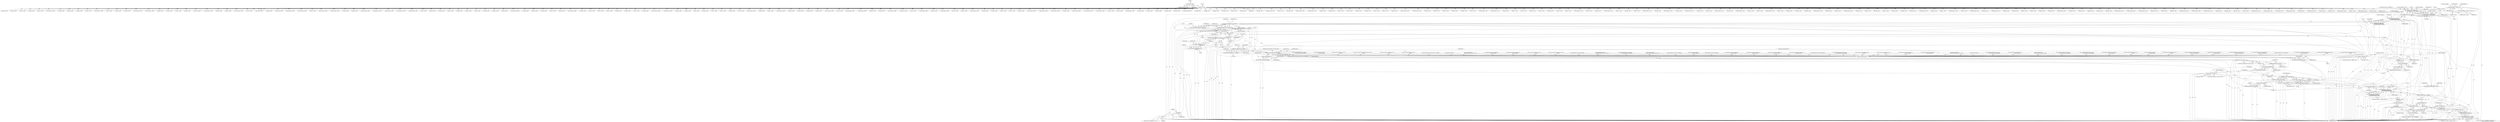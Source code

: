 digraph "0_ImageMagick_56d6e20de489113617cbbddaf41e92600a34db22@array" {
"1010878" [label="(Call,msl_info->image[n] == (Image *) NULL)"];
"1010884" [label="(Call,(Image *) NULL)"];
"1000237" [label="(Call,(char *) NULL)"];
"1000232" [label="(Call,(const char *) NULL)"];
"1010958" [label="(Call,ProfileImage(msl_info->image[n],keyword,\n                    (const unsigned char *) NULL,0,MagickTrue))"];
"1010956" [label="(Call,(void) ProfileImage(msl_info->image[n],keyword,\n                    (const unsigned char *) NULL,0,MagickTrue))"];
"1010981" [label="(Call,GetImageProfile(msl_info->image[n],\"iptc\"))"];
"1010979" [label="(Call,profile=GetImageProfile(msl_info->image[n],\"iptc\"))"];
"1010989" [label="(Call,profile != (StringInfo *) NULL)"];
"1011000" [label="(Call,CloneStringInfo(profile))"];
"1010998" [label="(Call,(void *) CloneStringInfo(profile))"];
"1010994" [label="(Call,profile_info->profile=(void *) CloneStringInfo(profile))"];
"1011106" [label="(Call,ProfileImage(msl_info->image[n],name,\n                        GetStringInfoDatum(profile),(size_t)\n                        GetStringInfoLength(profile),MagickFalse))"];
"1011031" [label="(Call,CopyMagickString(name,keyword,MaxTextExtent))"];
"1011025" [label="(Call,CopyMagickString(filename,keyword,MaxTextExtent))"];
"1011023" [label="(Call,(void) CopyMagickString(filename,keyword,MaxTextExtent))"];
"1011036" [label="(Call,p=filename)"];
"1011043" [label="(Call,p++)"];
"1011069" [label="(Call,p-filename+1)"];
"1011067" [label="(Call,(size_t)\n                          (p-filename+1))"];
"1011064" [label="(Call,CopyMagickString(name,filename,(size_t)\n                          (p-filename+1)))"];
"1011062" [label="(Call,(void) CopyMagickString(name,filename,(size_t)\n                          (p-filename+1)))"];
"1011075" [label="(Call,q=filename)"];
"1011082" [label="(Call,q++)"];
"1011093" [label="(Call,FileToStringInfo(filename,~0UL,exception))"];
"1011004" [label="(Call,GetImageCache(profile_info,keyword,exception))"];
"1011002" [label="(Call,profile_image=GetImageCache(profile_info,keyword,exception))"];
"1011013" [label="(Call,profile_image == (Image *) NULL)"];
"1011125" [label="(Call,ResetImageProfileIterator(profile_image))"];
"1011129" [label="(Call,GetNextImageProfile(profile_image))"];
"1011127" [label="(Call,name=GetNextImageProfile(profile_image))"];
"1011132" [label="(Call,name != (const char *) NULL)"];
"1011140" [label="(Call,GetImageProfile(profile_image,name))"];
"1011138" [label="(Call,profile=GetImageProfile(profile_image,name))"];
"1011144" [label="(Call,profile != (StringInfo *) NULL)"];
"1011158" [label="(Call,GetStringInfoDatum(profile))"];
"1011151" [label="(Call,ProfileImage(msl_info->image[n],name,\n                    GetStringInfoDatum(profile),(size_t)\n                    GetStringInfoLength(profile),MagickFalse))"];
"1011056" [label="(Call,IsPathAccessible(keyword) == MagickFalse)"];
"1011051" [label="(Call,(IsPathDirectory(keyword) < 0) &&\n                        (IsPathAccessible(keyword) == MagickFalse))"];
"1011046" [label="(Call,(*p == ':') && (IsPathDirectory(keyword) < 0) &&\n                        (IsPathAccessible(keyword) == MagickFalse))"];
"1011149" [label="(Call,(void) ProfileImage(msl_info->image[n],name,\n                    GetStringInfoDatum(profile),(size_t)\n                    GetStringInfoLength(profile),MagickFalse))"];
"1011162" [label="(Call,GetStringInfoLength(profile))"];
"1011160" [label="(Call,(size_t)\n                    GetStringInfoLength(profile))"];
"1011167" [label="(Call,GetNextImageProfile(profile_image))"];
"1011165" [label="(Call,name=GetNextImageProfile(profile_image))"];
"1011171" [label="(Call,DestroyImage(profile_image))"];
"1011169" [label="(Call,profile_image=DestroyImage(profile_image))"];
"1011010" [label="(Call,DestroyImageInfo(profile_info))"];
"1011008" [label="(Call,profile_info=DestroyImageInfo(profile_info))"];
"1019602" [label="(Call,DestroyExceptionInfo(exception))"];
"1019600" [label="(Call,exception=DestroyExceptionInfo(exception))"];
"1011091" [label="(Call,profile=FileToStringInfo(filename,~0UL,exception))"];
"1011098" [label="(Call,profile != (StringInfo *) NULL)"];
"1011113" [label="(Call,GetStringInfoDatum(profile))"];
"1011117" [label="(Call,GetStringInfoLength(profile))"];
"1011115" [label="(Call,(size_t)\n                        GetStringInfoLength(profile))"];
"1011122" [label="(Call,DestroyStringInfo(profile))"];
"1011120" [label="(Call,profile=DestroyStringInfo(profile))"];
"1011088" [label="(Call,++p)"];
"1011071" [label="(Call,filename+1)"];
"1011029" [label="(Call,(void) CopyMagickString(name,keyword,MaxTextExtent))"];
"1011053" [label="(Call,IsPathDirectory(keyword))"];
"1011052" [label="(Call,IsPathDirectory(keyword) < 0)"];
"1011057" [label="(Call,IsPathAccessible(keyword))"];
"1011104" [label="(Call,(void) ProfileImage(msl_info->image[n],name,\n                        GetStringInfoDatum(profile),(size_t)\n                        GetStringInfoLength(profile),MagickFalse))"];
"1011074" [label="(ControlStructure,for (q=filename; *q != '\0'; q++))"];
"1018046" [label="(Call,(Image*) NULL)"];
"1017467" [label="(Call,(Image *) NULL)"];
"1011132" [label="(Call,name != (const char *) NULL)"];
"1014502" [label="(Call,(Image *) NULL)"];
"1003100" [label="(Call,(char **) NULL)"];
"1014729" [label="(Call,(const xmlChar *) NULL)"];
"1003912" [label="(Call,SyncCacheViewAuthenticPixels(composite_view,exception))"];
"1000234" [label="(Identifier,NULL)"];
"1011027" [label="(Identifier,keyword)"];
"1009820" [label="(Call,(const xmlChar *) NULL)"];
"1004528" [label="(Call,ParseGravityGeometry(msl_info->image[n],value,\n                        &geometry,exception))"];
"1016133" [label="(Call,(const char *) NULL)"];
"1011149" [label="(Call,(void) ProfileImage(msl_info->image[n],name,\n                    GetStringInfoDatum(profile),(size_t)\n                    GetStringInfoLength(profile),MagickFalse))"];
"1003342" [label="(Call,(const xmlChar *) NULL)"];
"1008856" [label="(Call,(Image *) NULL)"];
"1004334" [label="(Call,(const xmlChar *) NULL)"];
"1011115" [label="(Call,(size_t)\n                        GetStringInfoLength(profile))"];
"1010920" [label="(Call,keyword=(const char *) attributes[i++])"];
"1004223" [label="(Call,(Image *) NULL)"];
"1014856" [label="(Call,(Image *) NULL)"];
"1001578" [label="(Call,(const xmlChar *) NULL)"];
"1014978" [label="(Call,(char **) NULL)"];
"1010979" [label="(Call,profile=GetImageProfile(msl_info->image[n],\"iptc\"))"];
"1011033" [label="(Identifier,keyword)"];
"1010956" [label="(Call,(void) ProfileImage(msl_info->image[n],keyword,\n                    (const unsigned char *) NULL,0,MagickTrue))"];
"1004729" [label="(Call,(const xmlChar *) NULL)"];
"1011083" [label="(Identifier,q)"];
"1008628" [label="(Call,(char **) NULL)"];
"1018781" [label="(Call,(Image *) NULL)"];
"1010964" [label="(Identifier,keyword)"];
"1003476" [label="(Call,(Image *) NULL)"];
"1011106" [label="(Call,ProfileImage(msl_info->image[n],name,\n                        GetStringInfoDatum(profile),(size_t)\n                        GetStringInfoLength(profile),MagickFalse))"];
"1000279" [label="(Call,(Image *) NULL)"];
"1011134" [label="(Call,(const char *) NULL)"];
"1019173" [label="(Call,(char **) NULL)"];
"1018251" [label="(Call,(Image*) NULL)"];
"1005603" [label="(Call,(char **) NULL)"];
"1010711" [label="(Call,QueryMagickColor(value,&fill_color,exception))"];
"1006241" [label="(Call,(const xmlChar *) NULL)"];
"1011096" [label="(Identifier,exception)"];
"1011046" [label="(Call,(*p == ':') && (IsPathDirectory(keyword) < 0) &&\n                        (IsPathAccessible(keyword) == MagickFalse))"];
"1011137" [label="(Block,)"];
"1011025" [label="(Call,CopyMagickString(filename,keyword,MaxTextExtent))"];
"1003146" [label="(Call,GetOneVirtualMagickPixel(msl_info->image[n],\n                        geometry.x,geometry.y,&target,exception))"];
"1010970" [label="(ControlStructure,continue;)"];
"1012993" [label="(Call,(Image *) NULL)"];
"1011140" [label="(Call,GetImageProfile(profile_image,name))"];
"1011124" [label="(ControlStructure,continue;)"];
"1010889" [label="(Identifier,OptionError)"];
"1017221" [label="(Call,(Image *) NULL)"];
"1011095" [label="(Identifier,~0UL)"];
"1003852" [label="(Call,AcquireAuthenticCacheView(composite_image,\n                        exception))"];
"1005777" [label="(Call,QueryColorDatabase(value,&draw_info->stroke,\n                        exception))"];
"1014248" [label="(Call,(Image *) NULL)"];
"1007724" [label="(Call,(char **) NULL)"];
"1007223" [label="(Call,(const xmlChar *) NULL)"];
"1015143" [label="(Call,ParseRegionGeometry(msl_info->image[n],value,\n                        &geometry,exception))"];
"1009893" [label="(Call,(char **) NULL)"];
"1004956" [label="(Call,(Image *) NULL)"];
"1014663" [label="(Call,(Image *) NULL)"];
"1006434" [label="(Call,(const xmlChar *) NULL)"];
"1002331" [label="(Call,(const xmlChar *) NULL)"];
"1008729" [label="(Call,(Image *) NULL)"];
"1015066" [label="(Call,(Image *) NULL)"];
"1006523" [label="(Call,(char **) NULL)"];
"1011146" [label="(Call,(StringInfo *) NULL)"];
"1002499" [label="(Call,(Image *) NULL)"];
"1000862" [label="(Call,ParsePageGeometry(msl_info->image[n],value,\n                        &geometry,exception))"];
"1003604" [label="(Call,QueryColorDatabase(value,\n                        &composite_image->background_color,exception))"];
"1011118" [label="(Identifier,profile)"];
"1019031" [label="(Call,(const char *) NULL)"];
"1010915" [label="(Block,)"];
"1010996" [label="(Identifier,profile_info)"];
"1011023" [label="(Call,(void) CopyMagickString(filename,keyword,MaxTextExtent))"];
"1007668" [label="(Call,(const xmlChar *) NULL)"];
"1007621" [label="(Call,(Image *) NULL)"];
"1011098" [label="(Call,profile != (StringInfo *) NULL)"];
"1018821" [label="(Call,(Image *) NULL)"];
"1011472" [label="(Call,(const xmlChar **) NULL)"];
"1000232" [label="(Call,(const char *) NULL)"];
"1013107" [label="(Call,(char **) NULL)"];
"1011014" [label="(Identifier,profile_image)"];
"1011089" [label="(Identifier,p)"];
"1010879" [label="(Call,msl_info->image[n])"];
"1000235" [label="(Call,value=(char *) NULL)"];
"1011057" [label="(Call,IsPathAccessible(keyword))"];
"1011029" [label="(Call,(void) CopyMagickString(name,keyword,MaxTextExtent))"];
"1011018" [label="(Block,)"];
"1018560" [label="(Call,(Image *) NULL)"];
"1003448" [label="(Call,(const char *) NULL)"];
"1000307" [label="(Call,(const xmlChar *) NULL)"];
"1008241" [label="(Call,CatchException(exception))"];
"1019122" [label="(Call,(const xmlChar *) NULL)"];
"1011170" [label="(Identifier,profile_image)"];
"1011091" [label="(Call,profile=FileToStringInfo(filename,~0UL,exception))"];
"1008651" [label="(Call,(char **) NULL)"];
"1017596" [label="(Call,(const xmlChar *) NULL)"];
"1017492" [label="(Call,(const xmlChar *) NULL)"];
"1017427" [label="(Call,(Image *) NULL)"];
"1015276" [label="(Call,(Image *) NULL)"];
"1009249" [label="(Call,GetOneVirtualMagickPixel(msl_info->image[n],\n                        geometry.x,geometry.y,&target,exception))"];
"1018149" [label="(Call,(const xmlChar *) NULL)"];
"1007345" [label="(Call,ParsePageGeometry(msl_info->image[n],value,\n                        &geometry,exception))"];
"1008160" [label="(Call,(const xmlChar *) NULL)"];
"1010981" [label="(Call,GetImageProfile(msl_info->image[n],\"iptc\"))"];
"1002109" [label="(Call,QueryColorDatabase(value,\n                        &msl_info->image[n]->border_color,exception))"];
"1011228" [label="(Call,(const xmlChar *) NULL)"];
"1010626" [label="(Call,(const xmlChar *) NULL)"];
"1013264" [label="(Call,(const xmlChar *) NULL)"];
"1018710" [label="(Call,(char **) NULL)"];
"1011168" [label="(Identifier,profile_image)"];
"1007056" [label="(Call,(Image *) NULL)"];
"1018629" [label="(Call,(Image *) NULL)"];
"1012008" [label="(Call,(char **) NULL)"];
"1017908" [label="(Call,(Image*) NULL)"];
"1006586" [label="(Call,(Image *) NULL)"];
"1010507" [label="(Call,(char **) NULL)"];
"1004701" [label="(Call,(Image *) NULL)"];
"1011031" [label="(Call,CopyMagickString(name,keyword,MaxTextExtent))"];
"1011047" [label="(Call,*p == ':')"];
"1011038" [label="(Identifier,filename)"];
"1010971" [label="(Call,profile_info=CloneImageInfo(msl_info->image_info[n]))"];
"1011103" [label="(Block,)"];
"1011065" [label="(Identifier,name)"];
"1008556" [label="(Call,(Image *) NULL)"];
"1001983" [label="(Call,(Image *) NULL)"];
"1017944" [label="(Call,(const xmlChar *) NULL)"];
"1011066" [label="(Identifier,filename)"];
"1008486" [label="(Call,(Image *) NULL)"];
"1011128" [label="(Identifier,name)"];
"1011145" [label="(Identifier,profile)"];
"1018416" [label="(Call,(Image *) NULL)"];
"1013153" [label="(Call,(Image *) NULL)"];
"1011059" [label="(Identifier,MagickFalse)"];
"1011157" [label="(Identifier,name)"];
"1011087" [label="(Call,*++p)"];
"1007796" [label="(Call,(char **) NULL)"];
"1003224" [label="(Call,GetOneVirtualMagickPixel(msl_info->image[n],\n                        geometry.x,geometry.y,&target,exception))"];
"1011077" [label="(Identifier,filename)"];
"1011058" [label="(Identifier,keyword)"];
"1011158" [label="(Call,GetStringInfoDatum(profile))"];
"1010545" [label="(Call,(Image *) NULL)"];
"1004476" [label="(Call,(const xmlChar *) NULL)"];
"1004443" [label="(Call,(Image *) NULL)"];
"1005702" [label="(Call,(char **) NULL)"];
"1011909" [label="(Call,(char **) NULL)"];
"1011127" [label="(Call,name=GetNextImageProfile(profile_image))"];
"1011082" [label="(Call,q++)"];
"1009559" [label="(Call,(char **) NULL)"];
"1010994" [label="(Call,profile_info->profile=(void *) CloneStringInfo(profile))"];
"1016998" [label="(Call,(Image *) NULL)"];
"1016530" [label="(Call,(Image *) NULL)"];
"1005566" [label="(Call,(char **) NULL)"];
"1002635" [label="(Call,(Image *) NULL)"];
"1002016" [label="(Call,(const xmlChar *) NULL)"];
"1017744" [label="(Call,(const xmlChar *) NULL)"];
"1011151" [label="(Call,ProfileImage(msl_info->image[n],name,\n                    GetStringInfoDatum(profile),(size_t)\n                    GetStringInfoLength(profile),MagickFalse))"];
"1019601" [label="(Identifier,exception)"];
"1011054" [label="(Identifier,keyword)"];
"1011169" [label="(Call,profile_image=DestroyImage(profile_image))"];
"1011062" [label="(Call,(void) CopyMagickString(name,filename,(size_t)\n                          (p-filename+1)))"];
"1004306" [label="(Call,(Image *) NULL)"];
"1011117" [label="(Call,GetStringInfoLength(profile))"];
"1003989" [label="(Call,(Image *) NULL)"];
"1012916" [label="(Call,(char *) NULL)"];
"1002451" [label="(Call,(Image *) NULL)"];
"1011008" [label="(Call,profile_info=DestroyImageInfo(profile_info))"];
"1011015" [label="(Call,(Image *) NULL)"];
"1006330" [label="(Call,(char **) NULL)"];
"1011071" [label="(Call,filename+1)"];
"1011100" [label="(Call,(StringInfo *) NULL)"];
"1011076" [label="(Identifier,q)"];
"1000936" [label="(Call,(char **) NULL)"];
"1006216" [label="(Call,(Image *) NULL)"];
"1010886" [label="(Identifier,NULL)"];
"1003185" [label="(Call,GetOneVirtualMagickPixel(msl_info->image[n],\n                        geometry.x,geometry.y,&target,exception))"];
"1000959" [label="(Call,(char **) NULL)"];
"1000533" [label="(Call,(const xmlChar *) NULL)"];
"1018113" [label="(Call,(Image*) NULL)"];
"1005726" [label="(Call,(char **) NULL)"];
"1012865" [label="(Call,(const xmlChar *) NULL)"];
"1017564" [label="(Call,(Image *) NULL)"];
"1011139" [label="(Identifier,profile)"];
"1007182" [label="(Call,(Image *) NULL)"];
"1011104" [label="(Call,(void) ProfileImage(msl_info->image[n],name,\n                        GetStringInfoDatum(profile),(size_t)\n                        GetStringInfoLength(profile),MagickFalse))"];
"1018321" [label="(Call,(Image *) NULL)"];
"1008334" [label="(Call,(Image *) NULL)"];
"1014090" [label="(Call,ParseRegionGeometry(msl_info->image[n],value,\n                        &geometry,exception))"];
"1007967" [label="(Call,(const xmlChar *) NULL)"];
"1011003" [label="(Identifier,profile_image)"];
"1017364" [label="(Call,(char **) NULL)"];
"1002997" [label="(Call,(const xmlChar *) NULL)"];
"1010898" [label="(Call,(const xmlChar **) NULL)"];
"1014003" [label="(Call,(const xmlChar *) NULL)"];
"1001731" [label="(Call,(Image *) NULL)"];
"1005384" [label="(Call,QueryColorDatabase(value,&draw_info->fill,\n                        exception))"];
"1015487" [label="(Call,(Image *) NULL)"];
"1010897" [label="(Identifier,attributes)"];
"1011041" [label="(Identifier,p)"];
"1009008" [label="(Call,CloneImage(msl_info->image[j],0,0,\n                            MagickFalse,exception))"];
"1014528" [label="(Call,(const xmlChar *) NULL)"];
"1012083" [label="(Call,QueryColorDatabase(value,&draw_info->stroke,\n                        exception))"];
"1003765" [label="(Call,(const char *) NULL)"];
"1003943" [label="(Call,(char **) NULL)"];
"1010418" [label="(Call,(const xmlChar *) NULL)"];
"1010884" [label="(Call,(Image *) NULL)"];
"1002239" [label="(Call,(Image *) NULL)"];
"1011119" [label="(Identifier,MagickFalse)"];
"1012662" [label="(Call,(const xmlChar *) NULL)"];
"1011043" [label="(Call,p++)"];
"1016362" [label="(Call,(char **) NULL)"];
"1010995" [label="(Call,profile_info->profile)"];
"1004832" [label="(Call,(Image *) NULL)"];
"1010110" [label="(Call,(const xmlChar *) NULL)"];
"1006931" [label="(Call,(Image *) NULL)"];
"1010990" [label="(Identifier,profile)"];
"1013929" [label="(Call,(Image *) NULL)"];
"1009203" [label="(Call,(char **) NULL)"];
"1011160" [label="(Call,(size_t)\n                    GetStringInfoLength(profile))"];
"1014785" [label="(Call,(char **) NULL)"];
"1007941" [label="(Call,(Image *) NULL)"];
"1011053" [label="(Call,IsPathDirectory(keyword))"];
"1008887" [label="(Call,(const xmlChar *) NULL)"];
"1009470" [label="(Call,(const xmlChar *) NULL)"];
"1015528" [label="(Call,(const xmlChar *) NULL)"];
"1003661" [label="(Call,GetOneVirtualPixel(msl_info->image[n],geometry.x,\n                        geometry.y,&target,exception))"];
"1004660" [label="(Call,(Image *) NULL)"];
"1010877" [label="(ControlStructure,if (msl_info->image[n] == (Image *) NULL))"];
"1010987" [label="(Literal,\"iptc\")"];
"1010958" [label="(Call,ProfileImage(msl_info->image[n],keyword,\n                    (const unsigned char *) NULL,0,MagickTrue))"];
"1017024" [label="(Call,(const xmlChar *) NULL)"];
"1010798" [label="(Call,(const xmlChar *) NULL)"];
"1015745" [label="(Call,(const xmlChar *) NULL)"];
"1016888" [label="(Call,(char **) NULL)"];
"1012032" [label="(Call,(char **) NULL)"];
"1002761" [label="(Call,ParsePageGeometry(msl_info->image[n],value,\n                        &geometry,exception))"];
"1008582" [label="(Call,(const xmlChar *) NULL)"];
"1004151" [label="(Call,GetOneVirtualPixel(msl_info->image[n],geometry.x,\n                        geometry.y,&target,exception))"];
"1004112" [label="(Call,GetOneVirtualPixel(msl_info->image[n],geometry.x,\n                        geometry.y,&target,exception))"];
"1010965" [label="(Call,(const unsigned char *) NULL)"];
"1019301" [label="(Call,QueryMagickColor(value,&target,exception))"];
"1011125" [label="(Call,ResetImageProfileIterator(profile_image))"];
"1009445" [label="(Call,(Image *) NULL)"];
"1010968" [label="(Literal,0)"];
"1001878" [label="(Call,(char **) NULL)"];
"1006409" [label="(Call,(Image *) NULL)"];
"1011133" [label="(Identifier,name)"];
"1001942" [label="(Call,(Image *) NULL)"];
"1010914" [label="(Identifier,i)"];
"1015353" [label="(Call,ParseRegionGeometry(msl_info->image[n],value,\n                        &geometry,exception))"];
"1019593" [label="(Call,value != NULL)"];
"1011069" [label="(Call,p-filename+1)"];
"1009780" [label="(Call,(Image *) NULL)"];
"1011034" [label="(Identifier,MaxTextExtent)"];
"1019251" [label="(Call,(const xmlChar *) NULL)"];
"1015719" [label="(Call,(Image *) NULL)"];
"1019603" [label="(Identifier,exception)"];
"1011141" [label="(Identifier,profile_image)"];
"1012212" [label="(Call,QueryColorDatabase(value,&draw_info->undercolor,\n                        exception))"];
"1006368" [label="(Call,(Image *) NULL)"];
"1011051" [label="(Call,(IsPathDirectory(keyword) < 0) &&\n                        (IsPathAccessible(keyword) == MagickFalse))"];
"1011162" [label="(Call,GetStringInfoLength(profile))"];
"1010982" [label="(Call,msl_info->image[n])"];
"1019225" [label="(Call,(Image *) NULL)"];
"1002948" [label="(Call,(Image *) NULL)"];
"1006857" [label="(Call,(Image *) NULL)"];
"1017719" [label="(Call,(Image *) NULL)"];
"1005924" [label="(Call,QueryColorDatabase(value,&draw_info->undercolor,\n                        exception))"];
"1000239" [label="(Identifier,NULL)"];
"1011200" [label="(Call,(Image *) NULL)"];
"1011107" [label="(Call,msl_info->image[n])"];
"1002525" [label="(Call,(const xmlChar *) NULL)"];
"1011130" [label="(Identifier,profile_image)"];
"1017674" [label="(Call,(char **) NULL)"];
"1014207" [label="(Call,(Image *) NULL)"];
"1013018" [label="(Call,(const xmlChar *) NULL)"];
"1018449" [label="(Call,(const xmlChar *) NULL)"];
"1011006" [label="(Identifier,keyword)"];
"1011152" [label="(Call,msl_info->image[n])"];
"1011002" [label="(Call,profile_image=GetImageCache(profile_info,keyword,exception))"];
"1009311" [label="(Call,GetOneVirtualMagickPixel(msl_info->image[n],\n                        geometry.x,geometry.y,&target,exception))"];
"1011120" [label="(Call,profile=DestroyStringInfo(profile))"];
"1000484" [label="(Call,(Image *) NULL)"];
"1008142" [label="(Call,(Image *) NULL)"];
"1013695" [label="(Call,(char **) NULL)"];
"1010734" [label="(Call,(char **) NULL)"];
"1015016" [label="(Call,(Image *) NULL)"];
"1011044" [label="(Identifier,p)"];
"1011045" [label="(ControlStructure,if ((*p == ':') && (IsPathDirectory(keyword) < 0) &&\n                        (IsPathAccessible(keyword) == MagickFalse)))"];
"1002291" [label="(Call,(Image *) NULL)"];
"1010991" [label="(Call,(StringInfo *) NULL)"];
"1009940" [label="(Call,(char **) NULL)"];
"1011886" [label="(Call,(char **) NULL)"];
"1018928" [label="(Call,(Image *) NULL)"];
"1003459" [label="(Call,CloneImage(msl_info->image[j],0,0,\n                            MagickFalse,exception))"];
"1004981" [label="(Call,(const xmlChar *) NULL)"];
"1010959" [label="(Call,msl_info->image[n])"];
"1005108" [label="(Call,(const xmlChar *) NULL)"];
"1001550" [label="(Call,(Image *) NULL)"];
"1011121" [label="(Identifier,profile)"];
"1005059" [label="(Call,(Image *) NULL)"];
"1001680" [label="(Call,(Image *) NULL)"];
"1011004" [label="(Call,GetImageCache(profile_info,keyword,exception))"];
"1003075" [label="(Call,QueryColorDatabase(value,&draw_info->fill,\n                        exception))"];
"1011122" [label="(Call,DestroyStringInfo(profile))"];
"1010082" [label="(Call,(Image *) NULL)"];
"1011013" [label="(Call,profile_image == (Image *) NULL)"];
"1013238" [label="(Call,(Image *) NULL)"];
"1002576" [label="(Call,(char **) NULL)"];
"1011112" [label="(Identifier,name)"];
"1011070" [label="(Identifier,p)"];
"1010955" [label="(Block,)"];
"1008359" [label="(Call,(const xmlChar *) NULL)"];
"1004214" [label="(Call,ParseGravityGeometry(image,composite_geometry,&geometry,\n            exception))"];
"1013639" [label="(Call,(const xmlChar *) NULL)"];
"1011099" [label="(Identifier,profile)"];
"1002906" [label="(Call,(Image *) NULL)"];
"1009990" [label="(Call,(char **) NULL)"];
"1013764" [label="(Call,(char **) NULL)"];
"1016947" [label="(Call,(Image *) NULL)"];
"1001137" [label="(Call,QueryColorDatabase(value,&draw_info->stroke,\n                        exception))"];
"1015584" [label="(Call,(char **) NULL)"];
"1011067" [label="(Call,(size_t)\n                          (p-filename+1))"];
"1016763" [label="(Call,(Image *) NULL)"];
"1011759" [label="(Call,QueryColorDatabase(value,&draw_info->fill,\n                        exception))"];
"1011001" [label="(Identifier,profile)"];
"1007821" [label="(Call,(char **) NULL)"];
"1013787" [label="(Call,(char **) NULL)"];
"1015301" [label="(Call,(const xmlChar *) NULL)"];
"1011075" [label="(Call,q=filename)"];
"1008415" [label="(Call,(char **) NULL)"];
"1000217" [label="(Call,exception=AcquireExceptionInfo())"];
"1011012" [label="(ControlStructure,if (profile_image == (Image *) NULL))"];
"1016278" [label="(Call,(Image *) NULL)"];
"1011167" [label="(Call,GetNextImageProfile(profile_image))"];
"1011483" [label="(Call,(const xmlChar *) NULL)"];
"1011073" [label="(Literal,1)"];
"1011138" [label="(Call,profile=GetImageProfile(profile_image,name))"];
"1012941" [label="(Call,CatchException(exception))"];
"1011123" [label="(Identifier,profile)"];
"1007316" [label="(Call,QueryColorDatabase(value,\n                        &msl_info->image[n]->matte_color,exception))"];
"1014142" [label="(Call,(char **) NULL)"];
"1000443" [label="(Call,(Image *) NULL)"];
"1011131" [label="(ControlStructure,while (name != (const char *) NULL))"];
"1016387" [label="(Call,(char **) NULL)"];
"1016837" [label="(Call,(const xmlChar *) NULL)"];
"1011812" [label="(Call,ParsePageGeometry(msl_info->image[n],value,\n                        &geometry,exception))"];
"1005437" [label="(Call,ParsePageGeometry(msl_info->image[n],value,\n                        &geometry,exception))"];
"1010587" [label="(Call,(Image *) NULL)"];
"1000809" [label="(Call,QueryColorDatabase(value,&draw_info->fill,\n                        exception))"];
"1001266" [label="(Call,QueryColorDatabase(value,&draw_info->undercolor,\n                        exception))"];
"1009117" [label="(Call,(const xmlChar *) NULL)"];
"1014438" [label="(Call,(Image *) NULL)"];
"1010998" [label="(Call,(void *) CloneStringInfo(profile))"];
"1011171" [label="(Call,DestroyImage(profile_image))"];
"1018654" [label="(Call,(const xmlChar *) NULL)"];
"1003311" [label="(Call,(Image *) NULL)"];
"1008674" [label="(Call,(char **) NULL)"];
"1018956" [label="(Call,(const xmlChar *) NULL)"];
"1011172" [label="(Identifier,profile_image)"];
"1013972" [label="(Call,(Image *) NULL)"];
"1006776" [label="(Call,(const xmlChar *) NULL)"];
"1011088" [label="(Call,++p)"];
"1011036" [label="(Call,p=filename)"];
"1011009" [label="(Identifier,profile_info)"];
"1011035" [label="(ControlStructure,for (p=filename; *p != '\0'; p++))"];
"1001058" [label="(Call,(char **) NULL)"];
"1011056" [label="(Call,IsPathAccessible(keyword) == MagickFalse)"];
"1016684" [label="(Call,(char **) NULL)"];
"1011060" [label="(Block,)"];
"1001756" [label="(Call,(const xmlChar *) NULL)"];
"1009169" [label="(Call,QueryMagickColor(value,&target,exception))"];
"1010015" [label="(Call,(char **) NULL)"];
"1010393" [label="(Call,(Image *) NULL)"];
"1011005" [label="(Identifier,profile_info)"];
"1010989" [label="(Call,profile != (StringInfo *) NULL)"];
"1003939" [label="(Call,RotateImage(composite_image,\n                        StringToDouble(value,(char **) NULL),exception))"];
"1011080" [label="(Identifier,q)"];
"1011052" [label="(Call,IsPathDirectory(keyword) < 0)"];
"1019600" [label="(Call,exception=DestroyExceptionInfo(exception))"];
"1009605" [label="(Call,(Image *) NULL)"];
"1006627" [label="(Call,(Image *) NULL)"];
"1010277" [label="(Call,(const xmlChar *) NULL)"];
"1009350" [label="(Call,GetOneVirtualMagickPixel(msl_info->image[n],\n                        geometry.x,geometry.y,&target,exception))"];
"1011092" [label="(Identifier,profile)"];
"1011165" [label="(Call,name=GetNextImageProfile(profile_image))"];
"1009081" [label="(Call,(Image *) NULL)"];
"1010878" [label="(Call,msl_info->image[n] == (Image *) NULL)"];
"1011000" [label="(Call,CloneStringInfo(profile))"];
"1007570" [label="(Call,(Image *) NULL)"];
"1014281" [label="(Call,(const xmlChar *) NULL)"];
"1016811" [label="(Call,(Image *) NULL)"];
"1009876" [label="(Call,(char **) NULL)"];
"1011126" [label="(Identifier,profile_image)"];
"1010252" [label="(Call,(Image *) NULL)"];
"1017833" [label="(Call,(char **) NULL)"];
"1017871" [label="(Call,(Image *) NULL)"];
"1000230" [label="(Call,keyword=(const char *) NULL)"];
"1006751" [label="(Call,(Image *) NULL)"];
"1013607" [label="(Call,(Image *) NULL)"];
"1016555" [label="(Call,(const xmlChar *) NULL)"];
"1019096" [label="(Call,(Image *) NULL)"];
"1011129" [label="(Call,GetNextImageProfile(profile_image))"];
"1015669" [label="(Call,(char **) NULL)"];
"1012853" [label="(Call,(const xmlChar **) NULL)"];
"1009965" [label="(Call,(char **) NULL)"];
"1017298" [label="(Call,QueryColorDatabase(value,\n                        &msl_info->image[n]->background_color,exception))"];
"1011064" [label="(Call,CopyMagickString(name,filename,(size_t)\n                          (p-filename+1)))"];
"1010969" [label="(Identifier,MagickTrue)"];
"1002709" [label="(Call,(const xmlChar *) NULL)"];
"1008246" [label="(Call,(Image *) NULL)"];
"1010607" [label="(Call,QueryMagickColor(\"none\",&fill_color,exception))"];
"1011072" [label="(Identifier,filename)"];
"1011142" [label="(Identifier,name)"];
"1019477" [label="(Call,(const xmlChar *) NULL)"];
"1012626" [label="(Call,(Image *) NULL)"];
"1015235" [label="(Call,(Image *) NULL)"];
"1011113" [label="(Call,GetStringInfoDatum(profile))"];
"1001084" [label="(Call,(char **) NULL)"];
"1009284" [label="(Call,(char **) NULL)"];
"1014901" [label="(Call,(Image *) NULL)"];
"1011028" [label="(Identifier,MaxTextExtent)"];
"1011144" [label="(Call,profile != (StringInfo *) NULL)"];
"1011007" [label="(Identifier,exception)"];
"1019042" [label="(Call,CloneImage(msl_info->image[j],0,0,\n                            MagickFalse,exception))"];
"1000186" [label="(Block,)"];
"1009646" [label="(Call,(Image *) NULL)"];
"1017246" [label="(Call,(const xmlChar *) NULL)"];
"1011026" [label="(Identifier,filename)"];
"1011143" [label="(ControlStructure,if (profile != (StringInfo *) NULL))"];
"1002676" [label="(Call,(Image *) NULL)"];
"1015445" [label="(Call,(Image *) NULL)"];
"1011159" [label="(Identifier,profile)"];
"1014704" [label="(Call,(Image *) NULL)"];
"1019451" [label="(Call,(Image *) NULL)"];
"1019349" [label="(Call,(Image *) NULL)"];
"1011114" [label="(Identifier,profile)"];
"1011164" [label="(Identifier,MagickFalse)"];
"1003505" [label="(Call,(const xmlChar *) NULL)"];
"1011032" [label="(Identifier,name)"];
"1011163" [label="(Identifier,profile)"];
"1018846" [label="(Call,(const xmlChar *) NULL)"];
"1003049" [label="(Call,QueryMagickColor(value,&target,exception))"];
"1011094" [label="(Identifier,filename)"];
"1010980" [label="(Identifier,profile)"];
"1014333" [label="(Call,ParsePageGeometry(msl_info->image[n],value,\n                        &geometry,exception))"];
"1011055" [label="(Literal,0)"];
"1015091" [label="(Call,(const xmlChar *) NULL)"];
"1008997" [label="(Call,(const char *) NULL)"];
"1011097" [label="(ControlStructure,if (profile != (StringInfo *) NULL))"];
"1019602" [label="(Call,DestroyExceptionInfo(exception))"];
"1016489" [label="(Call,(Image *) NULL)"];
"1011011" [label="(Identifier,profile_info)"];
"1011037" [label="(Identifier,p)"];
"1011166" [label="(Identifier,name)"];
"1012714" [label="(Call,ParsePageGeometry(msl_info->image[n],value,\n                        &geometry,exception))"];
"1017180" [label="(Call,(Image *) NULL)"];
"1000237" [label="(Call,(char *) NULL)"];
"1010786" [label="(Call,(const xmlChar **) NULL)"];
"1014927" [label="(Call,(const xmlChar *) NULL)"];
"1011010" [label="(Call,DestroyImageInfo(profile_info))"];
"1019610" [label="(MethodReturn,static void)"];
"1011093" [label="(Call,FileToStringInfo(filename,~0UL,exception))"];
"1016306" [label="(Call,(const xmlChar *) NULL)"];
"1010988" [label="(ControlStructure,if (profile != (StringInfo *) NULL))"];
"1002138" [label="(Call,ParsePageGeometry(msl_info->image[n],value,\n                        &geometry,exception))"];
"1010878" -> "1010877"  [label="AST: "];
"1010878" -> "1010884"  [label="CFG: "];
"1010879" -> "1010878"  [label="AST: "];
"1010884" -> "1010878"  [label="AST: "];
"1010889" -> "1010878"  [label="CFG: "];
"1010897" -> "1010878"  [label="CFG: "];
"1010878" -> "1019610"  [label="DDG: "];
"1010878" -> "1019610"  [label="DDG: "];
"1010878" -> "1019610"  [label="DDG: "];
"1010884" -> "1010878"  [label="DDG: "];
"1010878" -> "1010958"  [label="DDG: "];
"1010878" -> "1010981"  [label="DDG: "];
"1010884" -> "1010886"  [label="CFG: "];
"1010885" -> "1010884"  [label="AST: "];
"1010886" -> "1010884"  [label="AST: "];
"1000237" -> "1010884"  [label="DDG: "];
"1010884" -> "1010898"  [label="DDG: "];
"1010884" -> "1019593"  [label="DDG: "];
"1000237" -> "1000235"  [label="AST: "];
"1000237" -> "1000239"  [label="CFG: "];
"1000238" -> "1000237"  [label="AST: "];
"1000239" -> "1000237"  [label="AST: "];
"1000235" -> "1000237"  [label="CFG: "];
"1000237" -> "1000235"  [label="DDG: "];
"1000232" -> "1000237"  [label="DDG: "];
"1000237" -> "1000279"  [label="DDG: "];
"1000237" -> "1000307"  [label="DDG: "];
"1000237" -> "1000443"  [label="DDG: "];
"1000237" -> "1000484"  [label="DDG: "];
"1000237" -> "1000533"  [label="DDG: "];
"1000237" -> "1000936"  [label="DDG: "];
"1000237" -> "1000959"  [label="DDG: "];
"1000237" -> "1001058"  [label="DDG: "];
"1000237" -> "1001084"  [label="DDG: "];
"1000237" -> "1001550"  [label="DDG: "];
"1000237" -> "1001578"  [label="DDG: "];
"1000237" -> "1001680"  [label="DDG: "];
"1000237" -> "1001731"  [label="DDG: "];
"1000237" -> "1001756"  [label="DDG: "];
"1000237" -> "1001878"  [label="DDG: "];
"1000237" -> "1001942"  [label="DDG: "];
"1000237" -> "1001983"  [label="DDG: "];
"1000237" -> "1002016"  [label="DDG: "];
"1000237" -> "1002239"  [label="DDG: "];
"1000237" -> "1002291"  [label="DDG: "];
"1000237" -> "1002331"  [label="DDG: "];
"1000237" -> "1002451"  [label="DDG: "];
"1000237" -> "1002499"  [label="DDG: "];
"1000237" -> "1002525"  [label="DDG: "];
"1000237" -> "1002576"  [label="DDG: "];
"1000237" -> "1002635"  [label="DDG: "];
"1000237" -> "1002676"  [label="DDG: "];
"1000237" -> "1002709"  [label="DDG: "];
"1000237" -> "1002906"  [label="DDG: "];
"1000237" -> "1002948"  [label="DDG: "];
"1000237" -> "1002997"  [label="DDG: "];
"1000237" -> "1003100"  [label="DDG: "];
"1000237" -> "1003311"  [label="DDG: "];
"1000237" -> "1003342"  [label="DDG: "];
"1000237" -> "1003448"  [label="DDG: "];
"1000237" -> "1003476"  [label="DDG: "];
"1000237" -> "1003505"  [label="DDG: "];
"1000237" -> "1003765"  [label="DDG: "];
"1000237" -> "1003943"  [label="DDG: "];
"1000237" -> "1003989"  [label="DDG: "];
"1000237" -> "1004223"  [label="DDG: "];
"1000237" -> "1004306"  [label="DDG: "];
"1000237" -> "1004334"  [label="DDG: "];
"1000237" -> "1004443"  [label="DDG: "];
"1000237" -> "1004476"  [label="DDG: "];
"1000237" -> "1004660"  [label="DDG: "];
"1000237" -> "1004701"  [label="DDG: "];
"1000237" -> "1004729"  [label="DDG: "];
"1000237" -> "1004832"  [label="DDG: "];
"1000237" -> "1004956"  [label="DDG: "];
"1000237" -> "1004981"  [label="DDG: "];
"1000237" -> "1005059"  [label="DDG: "];
"1000237" -> "1005108"  [label="DDG: "];
"1000237" -> "1005566"  [label="DDG: "];
"1000237" -> "1005603"  [label="DDG: "];
"1000237" -> "1005702"  [label="DDG: "];
"1000237" -> "1005726"  [label="DDG: "];
"1000237" -> "1006216"  [label="DDG: "];
"1000237" -> "1006241"  [label="DDG: "];
"1000237" -> "1006330"  [label="DDG: "];
"1000237" -> "1006368"  [label="DDG: "];
"1000237" -> "1006409"  [label="DDG: "];
"1000237" -> "1006434"  [label="DDG: "];
"1000237" -> "1006523"  [label="DDG: "];
"1000237" -> "1006586"  [label="DDG: "];
"1000237" -> "1006627"  [label="DDG: "];
"1000237" -> "1006751"  [label="DDG: "];
"1000237" -> "1006776"  [label="DDG: "];
"1000237" -> "1006857"  [label="DDG: "];
"1000237" -> "1006931"  [label="DDG: "];
"1000237" -> "1007056"  [label="DDG: "];
"1000237" -> "1007182"  [label="DDG: "];
"1000237" -> "1007223"  [label="DDG: "];
"1000237" -> "1007570"  [label="DDG: "];
"1000237" -> "1007621"  [label="DDG: "];
"1000237" -> "1007668"  [label="DDG: "];
"1000237" -> "1007724"  [label="DDG: "];
"1000237" -> "1007796"  [label="DDG: "];
"1000237" -> "1007821"  [label="DDG: "];
"1000237" -> "1007941"  [label="DDG: "];
"1000237" -> "1007967"  [label="DDG: "];
"1000237" -> "1008142"  [label="DDG: "];
"1000237" -> "1008160"  [label="DDG: "];
"1000237" -> "1008246"  [label="DDG: "];
"1000237" -> "1008334"  [label="DDG: "];
"1000237" -> "1008359"  [label="DDG: "];
"1000237" -> "1008415"  [label="DDG: "];
"1000237" -> "1008486"  [label="DDG: "];
"1000237" -> "1008556"  [label="DDG: "];
"1000237" -> "1008582"  [label="DDG: "];
"1000237" -> "1008628"  [label="DDG: "];
"1000237" -> "1008651"  [label="DDG: "];
"1000237" -> "1008674"  [label="DDG: "];
"1000237" -> "1008729"  [label="DDG: "];
"1000237" -> "1008856"  [label="DDG: "];
"1000237" -> "1008887"  [label="DDG: "];
"1000237" -> "1008997"  [label="DDG: "];
"1000237" -> "1009081"  [label="DDG: "];
"1000237" -> "1009117"  [label="DDG: "];
"1000237" -> "1009203"  [label="DDG: "];
"1000237" -> "1009284"  [label="DDG: "];
"1000237" -> "1009445"  [label="DDG: "];
"1000237" -> "1009470"  [label="DDG: "];
"1000237" -> "1009559"  [label="DDG: "];
"1000237" -> "1009605"  [label="DDG: "];
"1000237" -> "1009646"  [label="DDG: "];
"1000237" -> "1009780"  [label="DDG: "];
"1000237" -> "1009820"  [label="DDG: "];
"1000237" -> "1009876"  [label="DDG: "];
"1000237" -> "1009893"  [label="DDG: "];
"1000237" -> "1009940"  [label="DDG: "];
"1000237" -> "1009965"  [label="DDG: "];
"1000237" -> "1009990"  [label="DDG: "];
"1000237" -> "1010015"  [label="DDG: "];
"1000237" -> "1010082"  [label="DDG: "];
"1000237" -> "1010110"  [label="DDG: "];
"1000237" -> "1010252"  [label="DDG: "];
"1000237" -> "1010277"  [label="DDG: "];
"1000237" -> "1010393"  [label="DDG: "];
"1000237" -> "1010418"  [label="DDG: "];
"1000237" -> "1010507"  [label="DDG: "];
"1000237" -> "1010545"  [label="DDG: "];
"1000237" -> "1010587"  [label="DDG: "];
"1000237" -> "1010626"  [label="DDG: "];
"1000237" -> "1010734"  [label="DDG: "];
"1000237" -> "1010786"  [label="DDG: "];
"1000237" -> "1010798"  [label="DDG: "];
"1000237" -> "1011200"  [label="DDG: "];
"1000237" -> "1011228"  [label="DDG: "];
"1000237" -> "1011472"  [label="DDG: "];
"1000237" -> "1011483"  [label="DDG: "];
"1000237" -> "1011886"  [label="DDG: "];
"1000237" -> "1011909"  [label="DDG: "];
"1000237" -> "1012008"  [label="DDG: "];
"1000237" -> "1012032"  [label="DDG: "];
"1000237" -> "1012626"  [label="DDG: "];
"1000237" -> "1012662"  [label="DDG: "];
"1000237" -> "1012853"  [label="DDG: "];
"1000237" -> "1012865"  [label="DDG: "];
"1000237" -> "1012916"  [label="DDG: "];
"1000237" -> "1012993"  [label="DDG: "];
"1000237" -> "1013018"  [label="DDG: "];
"1000237" -> "1013107"  [label="DDG: "];
"1000237" -> "1013153"  [label="DDG: "];
"1000237" -> "1013238"  [label="DDG: "];
"1000237" -> "1013264"  [label="DDG: "];
"1000237" -> "1013607"  [label="DDG: "];
"1000237" -> "1013639"  [label="DDG: "];
"1000237" -> "1013695"  [label="DDG: "];
"1000237" -> "1013764"  [label="DDG: "];
"1000237" -> "1013787"  [label="DDG: "];
"1000237" -> "1013929"  [label="DDG: "];
"1000237" -> "1013972"  [label="DDG: "];
"1000237" -> "1014003"  [label="DDG: "];
"1000237" -> "1014142"  [label="DDG: "];
"1000237" -> "1014207"  [label="DDG: "];
"1000237" -> "1014248"  [label="DDG: "];
"1000237" -> "1014281"  [label="DDG: "];
"1000237" -> "1014438"  [label="DDG: "];
"1000237" -> "1014502"  [label="DDG: "];
"1000237" -> "1014528"  [label="DDG: "];
"1000237" -> "1014663"  [label="DDG: "];
"1000237" -> "1014704"  [label="DDG: "];
"1000237" -> "1014729"  [label="DDG: "];
"1000237" -> "1014785"  [label="DDG: "];
"1000237" -> "1014856"  [label="DDG: "];
"1000237" -> "1014901"  [label="DDG: "];
"1000237" -> "1014927"  [label="DDG: "];
"1000237" -> "1014978"  [label="DDG: "];
"1000237" -> "1015016"  [label="DDG: "];
"1000237" -> "1015066"  [label="DDG: "];
"1000237" -> "1015091"  [label="DDG: "];
"1000237" -> "1015235"  [label="DDG: "];
"1000237" -> "1015276"  [label="DDG: "];
"1000237" -> "1015301"  [label="DDG: "];
"1000237" -> "1015445"  [label="DDG: "];
"1000237" -> "1015487"  [label="DDG: "];
"1000237" -> "1015528"  [label="DDG: "];
"1000237" -> "1015584"  [label="DDG: "];
"1000237" -> "1015669"  [label="DDG: "];
"1000237" -> "1015719"  [label="DDG: "];
"1000237" -> "1015745"  [label="DDG: "];
"1000237" -> "1016133"  [label="DDG: "];
"1000237" -> "1016278"  [label="DDG: "];
"1000237" -> "1016306"  [label="DDG: "];
"1000237" -> "1016362"  [label="DDG: "];
"1000237" -> "1016387"  [label="DDG: "];
"1000237" -> "1016489"  [label="DDG: "];
"1000237" -> "1016530"  [label="DDG: "];
"1000237" -> "1016555"  [label="DDG: "];
"1000237" -> "1016684"  [label="DDG: "];
"1000237" -> "1016763"  [label="DDG: "];
"1000237" -> "1016811"  [label="DDG: "];
"1000237" -> "1016837"  [label="DDG: "];
"1000237" -> "1016888"  [label="DDG: "];
"1000237" -> "1016947"  [label="DDG: "];
"1000237" -> "1016998"  [label="DDG: "];
"1000237" -> "1017024"  [label="DDG: "];
"1000237" -> "1017180"  [label="DDG: "];
"1000237" -> "1017221"  [label="DDG: "];
"1000237" -> "1017246"  [label="DDG: "];
"1000237" -> "1017364"  [label="DDG: "];
"1000237" -> "1017427"  [label="DDG: "];
"1000237" -> "1017467"  [label="DDG: "];
"1000237" -> "1017492"  [label="DDG: "];
"1000237" -> "1017564"  [label="DDG: "];
"1000237" -> "1017596"  [label="DDG: "];
"1000237" -> "1017674"  [label="DDG: "];
"1000237" -> "1017719"  [label="DDG: "];
"1000237" -> "1017744"  [label="DDG: "];
"1000237" -> "1017833"  [label="DDG: "];
"1000237" -> "1017871"  [label="DDG: "];
"1000237" -> "1017908"  [label="DDG: "];
"1000237" -> "1017944"  [label="DDG: "];
"1000237" -> "1018046"  [label="DDG: "];
"1000237" -> "1018113"  [label="DDG: "];
"1000237" -> "1018149"  [label="DDG: "];
"1000237" -> "1018251"  [label="DDG: "];
"1000237" -> "1018321"  [label="DDG: "];
"1000237" -> "1018416"  [label="DDG: "];
"1000237" -> "1018449"  [label="DDG: "];
"1000237" -> "1018560"  [label="DDG: "];
"1000237" -> "1018629"  [label="DDG: "];
"1000237" -> "1018654"  [label="DDG: "];
"1000237" -> "1018710"  [label="DDG: "];
"1000237" -> "1018781"  [label="DDG: "];
"1000237" -> "1018821"  [label="DDG: "];
"1000237" -> "1018846"  [label="DDG: "];
"1000237" -> "1018928"  [label="DDG: "];
"1000237" -> "1018956"  [label="DDG: "];
"1000237" -> "1019031"  [label="DDG: "];
"1000237" -> "1019096"  [label="DDG: "];
"1000237" -> "1019122"  [label="DDG: "];
"1000237" -> "1019173"  [label="DDG: "];
"1000237" -> "1019225"  [label="DDG: "];
"1000237" -> "1019251"  [label="DDG: "];
"1000237" -> "1019349"  [label="DDG: "];
"1000237" -> "1019451"  [label="DDG: "];
"1000237" -> "1019477"  [label="DDG: "];
"1000237" -> "1019593"  [label="DDG: "];
"1000232" -> "1000230"  [label="AST: "];
"1000232" -> "1000234"  [label="CFG: "];
"1000233" -> "1000232"  [label="AST: "];
"1000234" -> "1000232"  [label="AST: "];
"1000230" -> "1000232"  [label="CFG: "];
"1000232" -> "1000230"  [label="DDG: "];
"1010958" -> "1010956"  [label="AST: "];
"1010958" -> "1010969"  [label="CFG: "];
"1010959" -> "1010958"  [label="AST: "];
"1010964" -> "1010958"  [label="AST: "];
"1010965" -> "1010958"  [label="AST: "];
"1010968" -> "1010958"  [label="AST: "];
"1010969" -> "1010958"  [label="AST: "];
"1010956" -> "1010958"  [label="CFG: "];
"1010958" -> "1019610"  [label="DDG: "];
"1010958" -> "1019610"  [label="DDG: "];
"1010958" -> "1019610"  [label="DDG: "];
"1010958" -> "1019610"  [label="DDG: "];
"1010958" -> "1010956"  [label="DDG: "];
"1010958" -> "1010956"  [label="DDG: "];
"1010958" -> "1010956"  [label="DDG: "];
"1010958" -> "1010956"  [label="DDG: "];
"1010958" -> "1010956"  [label="DDG: "];
"1011151" -> "1010958"  [label="DDG: "];
"1010981" -> "1010958"  [label="DDG: "];
"1011106" -> "1010958"  [label="DDG: "];
"1010920" -> "1010958"  [label="DDG: "];
"1010965" -> "1010958"  [label="DDG: "];
"1010958" -> "1010981"  [label="DDG: "];
"1010956" -> "1010955"  [label="AST: "];
"1010957" -> "1010956"  [label="AST: "];
"1010970" -> "1010956"  [label="CFG: "];
"1010956" -> "1019610"  [label="DDG: "];
"1010956" -> "1019610"  [label="DDG: "];
"1010981" -> "1010979"  [label="AST: "];
"1010981" -> "1010987"  [label="CFG: "];
"1010982" -> "1010981"  [label="AST: "];
"1010987" -> "1010981"  [label="AST: "];
"1010979" -> "1010981"  [label="CFG: "];
"1010981" -> "1019610"  [label="DDG: "];
"1010981" -> "1010979"  [label="DDG: "];
"1010981" -> "1010979"  [label="DDG: "];
"1011151" -> "1010981"  [label="DDG: "];
"1011106" -> "1010981"  [label="DDG: "];
"1010981" -> "1011106"  [label="DDG: "];
"1010981" -> "1011151"  [label="DDG: "];
"1010979" -> "1010915"  [label="AST: "];
"1010980" -> "1010979"  [label="AST: "];
"1010990" -> "1010979"  [label="CFG: "];
"1010979" -> "1019610"  [label="DDG: "];
"1010979" -> "1010989"  [label="DDG: "];
"1010989" -> "1010988"  [label="AST: "];
"1010989" -> "1010991"  [label="CFG: "];
"1010990" -> "1010989"  [label="AST: "];
"1010991" -> "1010989"  [label="AST: "];
"1010996" -> "1010989"  [label="CFG: "];
"1011003" -> "1010989"  [label="CFG: "];
"1010989" -> "1019610"  [label="DDG: "];
"1010989" -> "1019610"  [label="DDG: "];
"1010989" -> "1019610"  [label="DDG: "];
"1010991" -> "1010989"  [label="DDG: "];
"1010989" -> "1011000"  [label="DDG: "];
"1011000" -> "1010998"  [label="AST: "];
"1011000" -> "1011001"  [label="CFG: "];
"1011001" -> "1011000"  [label="AST: "];
"1010998" -> "1011000"  [label="CFG: "];
"1011000" -> "1019610"  [label="DDG: "];
"1011000" -> "1010998"  [label="DDG: "];
"1010998" -> "1010994"  [label="AST: "];
"1010999" -> "1010998"  [label="AST: "];
"1010994" -> "1010998"  [label="CFG: "];
"1010998" -> "1019610"  [label="DDG: "];
"1010998" -> "1010994"  [label="DDG: "];
"1010994" -> "1010988"  [label="AST: "];
"1010995" -> "1010994"  [label="AST: "];
"1011003" -> "1010994"  [label="CFG: "];
"1010994" -> "1019610"  [label="DDG: "];
"1010994" -> "1019610"  [label="DDG: "];
"1011106" -> "1011104"  [label="AST: "];
"1011106" -> "1011119"  [label="CFG: "];
"1011107" -> "1011106"  [label="AST: "];
"1011112" -> "1011106"  [label="AST: "];
"1011113" -> "1011106"  [label="AST: "];
"1011115" -> "1011106"  [label="AST: "];
"1011119" -> "1011106"  [label="AST: "];
"1011104" -> "1011106"  [label="CFG: "];
"1011106" -> "1019610"  [label="DDG: "];
"1011106" -> "1019610"  [label="DDG: "];
"1011106" -> "1019610"  [label="DDG: "];
"1011106" -> "1019610"  [label="DDG: "];
"1011106" -> "1019610"  [label="DDG: "];
"1011106" -> "1011031"  [label="DDG: "];
"1011106" -> "1011056"  [label="DDG: "];
"1011106" -> "1011104"  [label="DDG: "];
"1011106" -> "1011104"  [label="DDG: "];
"1011106" -> "1011104"  [label="DDG: "];
"1011106" -> "1011104"  [label="DDG: "];
"1011106" -> "1011104"  [label="DDG: "];
"1011064" -> "1011106"  [label="DDG: "];
"1011031" -> "1011106"  [label="DDG: "];
"1011113" -> "1011106"  [label="DDG: "];
"1011115" -> "1011106"  [label="DDG: "];
"1011056" -> "1011106"  [label="DDG: "];
"1011151" -> "1011106"  [label="DDG: "];
"1011106" -> "1011151"  [label="DDG: "];
"1011031" -> "1011029"  [label="AST: "];
"1011031" -> "1011034"  [label="CFG: "];
"1011032" -> "1011031"  [label="AST: "];
"1011033" -> "1011031"  [label="AST: "];
"1011034" -> "1011031"  [label="AST: "];
"1011029" -> "1011031"  [label="CFG: "];
"1011031" -> "1019610"  [label="DDG: "];
"1011031" -> "1019610"  [label="DDG: "];
"1011031" -> "1019610"  [label="DDG: "];
"1011031" -> "1011025"  [label="DDG: "];
"1011031" -> "1011029"  [label="DDG: "];
"1011031" -> "1011029"  [label="DDG: "];
"1011031" -> "1011029"  [label="DDG: "];
"1011064" -> "1011031"  [label="DDG: "];
"1011132" -> "1011031"  [label="DDG: "];
"1011025" -> "1011031"  [label="DDG: "];
"1011025" -> "1011031"  [label="DDG: "];
"1011031" -> "1011053"  [label="DDG: "];
"1011031" -> "1011064"  [label="DDG: "];
"1011025" -> "1011023"  [label="AST: "];
"1011025" -> "1011028"  [label="CFG: "];
"1011026" -> "1011025"  [label="AST: "];
"1011027" -> "1011025"  [label="AST: "];
"1011028" -> "1011025"  [label="AST: "];
"1011023" -> "1011025"  [label="CFG: "];
"1011025" -> "1011023"  [label="DDG: "];
"1011025" -> "1011023"  [label="DDG: "];
"1011025" -> "1011023"  [label="DDG: "];
"1011093" -> "1011025"  [label="DDG: "];
"1011004" -> "1011025"  [label="DDG: "];
"1011025" -> "1011036"  [label="DDG: "];
"1011025" -> "1011064"  [label="DDG: "];
"1011025" -> "1011069"  [label="DDG: "];
"1011025" -> "1011071"  [label="DDG: "];
"1011025" -> "1011093"  [label="DDG: "];
"1011023" -> "1011018"  [label="AST: "];
"1011024" -> "1011023"  [label="AST: "];
"1011030" -> "1011023"  [label="CFG: "];
"1011023" -> "1019610"  [label="DDG: "];
"1011023" -> "1019610"  [label="DDG: "];
"1011036" -> "1011035"  [label="AST: "];
"1011036" -> "1011038"  [label="CFG: "];
"1011037" -> "1011036"  [label="AST: "];
"1011038" -> "1011036"  [label="AST: "];
"1011041" -> "1011036"  [label="CFG: "];
"1011036" -> "1019610"  [label="DDG: "];
"1011036" -> "1011043"  [label="DDG: "];
"1011036" -> "1011069"  [label="DDG: "];
"1011043" -> "1011035"  [label="AST: "];
"1011043" -> "1011044"  [label="CFG: "];
"1011044" -> "1011043"  [label="AST: "];
"1011041" -> "1011043"  [label="CFG: "];
"1011043" -> "1019610"  [label="DDG: "];
"1011043" -> "1011069"  [label="DDG: "];
"1011069" -> "1011067"  [label="AST: "];
"1011069" -> "1011071"  [label="CFG: "];
"1011070" -> "1011069"  [label="AST: "];
"1011071" -> "1011069"  [label="AST: "];
"1011067" -> "1011069"  [label="CFG: "];
"1011069" -> "1019610"  [label="DDG: "];
"1011069" -> "1019610"  [label="DDG: "];
"1011069" -> "1011067"  [label="DDG: "];
"1011069" -> "1011067"  [label="DDG: "];
"1011069" -> "1011088"  [label="DDG: "];
"1011067" -> "1011064"  [label="AST: "];
"1011068" -> "1011067"  [label="AST: "];
"1011064" -> "1011067"  [label="CFG: "];
"1011067" -> "1019610"  [label="DDG: "];
"1011067" -> "1011064"  [label="DDG: "];
"1011064" -> "1011062"  [label="AST: "];
"1011065" -> "1011064"  [label="AST: "];
"1011066" -> "1011064"  [label="AST: "];
"1011062" -> "1011064"  [label="CFG: "];
"1011064" -> "1019610"  [label="DDG: "];
"1011064" -> "1019610"  [label="DDG: "];
"1011064" -> "1011062"  [label="DDG: "];
"1011064" -> "1011062"  [label="DDG: "];
"1011064" -> "1011062"  [label="DDG: "];
"1011064" -> "1011075"  [label="DDG: "];
"1011064" -> "1011093"  [label="DDG: "];
"1011062" -> "1011060"  [label="AST: "];
"1011063" -> "1011062"  [label="AST: "];
"1011076" -> "1011062"  [label="CFG: "];
"1011062" -> "1019610"  [label="DDG: "];
"1011062" -> "1019610"  [label="DDG: "];
"1011075" -> "1011074"  [label="AST: "];
"1011075" -> "1011077"  [label="CFG: "];
"1011076" -> "1011075"  [label="AST: "];
"1011077" -> "1011075"  [label="AST: "];
"1011080" -> "1011075"  [label="CFG: "];
"1011075" -> "1019610"  [label="DDG: "];
"1011075" -> "1019610"  [label="DDG: "];
"1011075" -> "1011082"  [label="DDG: "];
"1011082" -> "1011074"  [label="AST: "];
"1011082" -> "1011083"  [label="CFG: "];
"1011083" -> "1011082"  [label="AST: "];
"1011080" -> "1011082"  [label="CFG: "];
"1011082" -> "1019610"  [label="DDG: "];
"1011093" -> "1011091"  [label="AST: "];
"1011093" -> "1011096"  [label="CFG: "];
"1011094" -> "1011093"  [label="AST: "];
"1011095" -> "1011093"  [label="AST: "];
"1011096" -> "1011093"  [label="AST: "];
"1011091" -> "1011093"  [label="CFG: "];
"1011093" -> "1019610"  [label="DDG: "];
"1011093" -> "1019610"  [label="DDG: "];
"1011093" -> "1011004"  [label="DDG: "];
"1011093" -> "1011091"  [label="DDG: "];
"1011093" -> "1011091"  [label="DDG: "];
"1011093" -> "1011091"  [label="DDG: "];
"1011004" -> "1011093"  [label="DDG: "];
"1011093" -> "1019602"  [label="DDG: "];
"1011004" -> "1011002"  [label="AST: "];
"1011004" -> "1011007"  [label="CFG: "];
"1011005" -> "1011004"  [label="AST: "];
"1011006" -> "1011004"  [label="AST: "];
"1011007" -> "1011004"  [label="AST: "];
"1011002" -> "1011004"  [label="CFG: "];
"1011004" -> "1019610"  [label="DDG: "];
"1011004" -> "1011002"  [label="DDG: "];
"1011004" -> "1011002"  [label="DDG: "];
"1011004" -> "1011002"  [label="DDG: "];
"1010971" -> "1011004"  [label="DDG: "];
"1010920" -> "1011004"  [label="DDG: "];
"1000217" -> "1011004"  [label="DDG: "];
"1011004" -> "1011010"  [label="DDG: "];
"1011004" -> "1019602"  [label="DDG: "];
"1011002" -> "1010915"  [label="AST: "];
"1011003" -> "1011002"  [label="AST: "];
"1011009" -> "1011002"  [label="CFG: "];
"1011002" -> "1019610"  [label="DDG: "];
"1011002" -> "1011013"  [label="DDG: "];
"1011013" -> "1011012"  [label="AST: "];
"1011013" -> "1011015"  [label="CFG: "];
"1011014" -> "1011013"  [label="AST: "];
"1011015" -> "1011013"  [label="AST: "];
"1011024" -> "1011013"  [label="CFG: "];
"1011126" -> "1011013"  [label="CFG: "];
"1011013" -> "1019610"  [label="DDG: "];
"1011013" -> "1019610"  [label="DDG: "];
"1011013" -> "1019610"  [label="DDG: "];
"1011015" -> "1011013"  [label="DDG: "];
"1011013" -> "1011125"  [label="DDG: "];
"1011125" -> "1010915"  [label="AST: "];
"1011125" -> "1011126"  [label="CFG: "];
"1011126" -> "1011125"  [label="AST: "];
"1011128" -> "1011125"  [label="CFG: "];
"1011125" -> "1019610"  [label="DDG: "];
"1011125" -> "1011129"  [label="DDG: "];
"1011129" -> "1011127"  [label="AST: "];
"1011129" -> "1011130"  [label="CFG: "];
"1011130" -> "1011129"  [label="AST: "];
"1011127" -> "1011129"  [label="CFG: "];
"1011129" -> "1011127"  [label="DDG: "];
"1011129" -> "1011140"  [label="DDG: "];
"1011129" -> "1011171"  [label="DDG: "];
"1011127" -> "1010915"  [label="AST: "];
"1011128" -> "1011127"  [label="AST: "];
"1011133" -> "1011127"  [label="CFG: "];
"1011127" -> "1019610"  [label="DDG: "];
"1011127" -> "1011132"  [label="DDG: "];
"1011132" -> "1011131"  [label="AST: "];
"1011132" -> "1011134"  [label="CFG: "];
"1011133" -> "1011132"  [label="AST: "];
"1011134" -> "1011132"  [label="AST: "];
"1011139" -> "1011132"  [label="CFG: "];
"1011170" -> "1011132"  [label="CFG: "];
"1011132" -> "1019610"  [label="DDG: "];
"1011132" -> "1019610"  [label="DDG: "];
"1011132" -> "1019610"  [label="DDG: "];
"1011165" -> "1011132"  [label="DDG: "];
"1011134" -> "1011132"  [label="DDG: "];
"1011132" -> "1011140"  [label="DDG: "];
"1011140" -> "1011138"  [label="AST: "];
"1011140" -> "1011142"  [label="CFG: "];
"1011141" -> "1011140"  [label="AST: "];
"1011142" -> "1011140"  [label="AST: "];
"1011138" -> "1011140"  [label="CFG: "];
"1011140" -> "1011138"  [label="DDG: "];
"1011140" -> "1011138"  [label="DDG: "];
"1011167" -> "1011140"  [label="DDG: "];
"1011140" -> "1011151"  [label="DDG: "];
"1011140" -> "1011167"  [label="DDG: "];
"1011138" -> "1011137"  [label="AST: "];
"1011139" -> "1011138"  [label="AST: "];
"1011145" -> "1011138"  [label="CFG: "];
"1011138" -> "1019610"  [label="DDG: "];
"1011138" -> "1011144"  [label="DDG: "];
"1011144" -> "1011143"  [label="AST: "];
"1011144" -> "1011146"  [label="CFG: "];
"1011145" -> "1011144"  [label="AST: "];
"1011146" -> "1011144"  [label="AST: "];
"1011150" -> "1011144"  [label="CFG: "];
"1011166" -> "1011144"  [label="CFG: "];
"1011144" -> "1019610"  [label="DDG: "];
"1011144" -> "1019610"  [label="DDG: "];
"1011144" -> "1019610"  [label="DDG: "];
"1011146" -> "1011144"  [label="DDG: "];
"1011144" -> "1011158"  [label="DDG: "];
"1011158" -> "1011151"  [label="AST: "];
"1011158" -> "1011159"  [label="CFG: "];
"1011159" -> "1011158"  [label="AST: "];
"1011161" -> "1011158"  [label="CFG: "];
"1011158" -> "1011151"  [label="DDG: "];
"1011158" -> "1011162"  [label="DDG: "];
"1011151" -> "1011149"  [label="AST: "];
"1011151" -> "1011164"  [label="CFG: "];
"1011152" -> "1011151"  [label="AST: "];
"1011157" -> "1011151"  [label="AST: "];
"1011160" -> "1011151"  [label="AST: "];
"1011164" -> "1011151"  [label="AST: "];
"1011149" -> "1011151"  [label="CFG: "];
"1011151" -> "1019610"  [label="DDG: "];
"1011151" -> "1019610"  [label="DDG: "];
"1011151" -> "1019610"  [label="DDG: "];
"1011151" -> "1019610"  [label="DDG: "];
"1011151" -> "1011056"  [label="DDG: "];
"1011151" -> "1011149"  [label="DDG: "];
"1011151" -> "1011149"  [label="DDG: "];
"1011151" -> "1011149"  [label="DDG: "];
"1011151" -> "1011149"  [label="DDG: "];
"1011151" -> "1011149"  [label="DDG: "];
"1011160" -> "1011151"  [label="DDG: "];
"1011056" -> "1011151"  [label="DDG: "];
"1011056" -> "1011051"  [label="AST: "];
"1011056" -> "1011059"  [label="CFG: "];
"1011057" -> "1011056"  [label="AST: "];
"1011059" -> "1011056"  [label="AST: "];
"1011051" -> "1011056"  [label="CFG: "];
"1011056" -> "1019610"  [label="DDG: "];
"1011056" -> "1019610"  [label="DDG: "];
"1011056" -> "1011051"  [label="DDG: "];
"1011056" -> "1011051"  [label="DDG: "];
"1011057" -> "1011056"  [label="DDG: "];
"1011051" -> "1011046"  [label="AST: "];
"1011051" -> "1011052"  [label="CFG: "];
"1011052" -> "1011051"  [label="AST: "];
"1011046" -> "1011051"  [label="CFG: "];
"1011051" -> "1019610"  [label="DDG: "];
"1011051" -> "1019610"  [label="DDG: "];
"1011051" -> "1011046"  [label="DDG: "];
"1011051" -> "1011046"  [label="DDG: "];
"1011052" -> "1011051"  [label="DDG: "];
"1011052" -> "1011051"  [label="DDG: "];
"1011046" -> "1011045"  [label="AST: "];
"1011046" -> "1011047"  [label="CFG: "];
"1011047" -> "1011046"  [label="AST: "];
"1011063" -> "1011046"  [label="CFG: "];
"1011044" -> "1011046"  [label="CFG: "];
"1011046" -> "1019610"  [label="DDG: "];
"1011046" -> "1019610"  [label="DDG: "];
"1011046" -> "1019610"  [label="DDG: "];
"1011047" -> "1011046"  [label="DDG: "];
"1011047" -> "1011046"  [label="DDG: "];
"1011149" -> "1011143"  [label="AST: "];
"1011150" -> "1011149"  [label="AST: "];
"1011166" -> "1011149"  [label="CFG: "];
"1011149" -> "1019610"  [label="DDG: "];
"1011149" -> "1019610"  [label="DDG: "];
"1011162" -> "1011160"  [label="AST: "];
"1011162" -> "1011163"  [label="CFG: "];
"1011163" -> "1011162"  [label="AST: "];
"1011160" -> "1011162"  [label="CFG: "];
"1011162" -> "1019610"  [label="DDG: "];
"1011162" -> "1011160"  [label="DDG: "];
"1011161" -> "1011160"  [label="AST: "];
"1011164" -> "1011160"  [label="CFG: "];
"1011160" -> "1019610"  [label="DDG: "];
"1011167" -> "1011165"  [label="AST: "];
"1011167" -> "1011168"  [label="CFG: "];
"1011168" -> "1011167"  [label="AST: "];
"1011165" -> "1011167"  [label="CFG: "];
"1011167" -> "1011165"  [label="DDG: "];
"1011167" -> "1011171"  [label="DDG: "];
"1011165" -> "1011137"  [label="AST: "];
"1011166" -> "1011165"  [label="AST: "];
"1011133" -> "1011165"  [label="CFG: "];
"1011165" -> "1019610"  [label="DDG: "];
"1011171" -> "1011169"  [label="AST: "];
"1011171" -> "1011172"  [label="CFG: "];
"1011172" -> "1011171"  [label="AST: "];
"1011169" -> "1011171"  [label="CFG: "];
"1011171" -> "1011169"  [label="DDG: "];
"1011169" -> "1010915"  [label="AST: "];
"1011170" -> "1011169"  [label="AST: "];
"1010914" -> "1011169"  [label="CFG: "];
"1011169" -> "1019610"  [label="DDG: "];
"1011169" -> "1019610"  [label="DDG: "];
"1011010" -> "1011008"  [label="AST: "];
"1011010" -> "1011011"  [label="CFG: "];
"1011011" -> "1011010"  [label="AST: "];
"1011008" -> "1011010"  [label="CFG: "];
"1011010" -> "1011008"  [label="DDG: "];
"1011008" -> "1010915"  [label="AST: "];
"1011009" -> "1011008"  [label="AST: "];
"1011014" -> "1011008"  [label="CFG: "];
"1011008" -> "1019610"  [label="DDG: "];
"1011008" -> "1019610"  [label="DDG: "];
"1019602" -> "1019600"  [label="AST: "];
"1019602" -> "1019603"  [label="CFG: "];
"1019603" -> "1019602"  [label="AST: "];
"1019600" -> "1019602"  [label="CFG: "];
"1019602" -> "1019600"  [label="DDG: "];
"1003049" -> "1019602"  [label="DDG: "];
"1012714" -> "1019602"  [label="DDG: "];
"1003459" -> "1019602"  [label="DDG: "];
"1014333" -> "1019602"  [label="DDG: "];
"1019042" -> "1019602"  [label="DDG: "];
"1008241" -> "1019602"  [label="DDG: "];
"1015353" -> "1019602"  [label="DDG: "];
"1003185" -> "1019602"  [label="DDG: "];
"1000809" -> "1019602"  [label="DDG: "];
"1010607" -> "1019602"  [label="DDG: "];
"1004214" -> "1019602"  [label="DDG: "];
"1007345" -> "1019602"  [label="DDG: "];
"1004112" -> "1019602"  [label="DDG: "];
"1009169" -> "1019602"  [label="DDG: "];
"1005384" -> "1019602"  [label="DDG: "];
"1003661" -> "1019602"  [label="DDG: "];
"1002109" -> "1019602"  [label="DDG: "];
"1007316" -> "1019602"  [label="DDG: "];
"1002138" -> "1019602"  [label="DDG: "];
"1009311" -> "1019602"  [label="DDG: "];
"1001266" -> "1019602"  [label="DDG: "];
"1003224" -> "1019602"  [label="DDG: "];
"1000862" -> "1019602"  [label="DDG: "];
"1011759" -> "1019602"  [label="DDG: "];
"1010711" -> "1019602"  [label="DDG: "];
"1012083" -> "1019602"  [label="DDG: "];
"1014090" -> "1019602"  [label="DDG: "];
"1000217" -> "1019602"  [label="DDG: "];
"1017298" -> "1019602"  [label="DDG: "];
"1015143" -> "1019602"  [label="DDG: "];
"1002761" -> "1019602"  [label="DDG: "];
"1005777" -> "1019602"  [label="DDG: "];
"1005924" -> "1019602"  [label="DDG: "];
"1009249" -> "1019602"  [label="DDG: "];
"1003912" -> "1019602"  [label="DDG: "];
"1005437" -> "1019602"  [label="DDG: "];
"1011812" -> "1019602"  [label="DDG: "];
"1003075" -> "1019602"  [label="DDG: "];
"1012212" -> "1019602"  [label="DDG: "];
"1009350" -> "1019602"  [label="DDG: "];
"1019301" -> "1019602"  [label="DDG: "];
"1004528" -> "1019602"  [label="DDG: "];
"1001137" -> "1019602"  [label="DDG: "];
"1009008" -> "1019602"  [label="DDG: "];
"1004151" -> "1019602"  [label="DDG: "];
"1003146" -> "1019602"  [label="DDG: "];
"1003604" -> "1019602"  [label="DDG: "];
"1003852" -> "1019602"  [label="DDG: "];
"1003939" -> "1019602"  [label="DDG: "];
"1012941" -> "1019602"  [label="DDG: "];
"1019600" -> "1000186"  [label="AST: "];
"1019601" -> "1019600"  [label="AST: "];
"1019605" -> "1019600"  [label="CFG: "];
"1019600" -> "1019610"  [label="DDG: "];
"1019600" -> "1019610"  [label="DDG: "];
"1011091" -> "1011018"  [label="AST: "];
"1011092" -> "1011091"  [label="AST: "];
"1011099" -> "1011091"  [label="CFG: "];
"1011091" -> "1019610"  [label="DDG: "];
"1011091" -> "1011098"  [label="DDG: "];
"1011098" -> "1011097"  [label="AST: "];
"1011098" -> "1011100"  [label="CFG: "];
"1011099" -> "1011098"  [label="AST: "];
"1011100" -> "1011098"  [label="AST: "];
"1011105" -> "1011098"  [label="CFG: "];
"1011124" -> "1011098"  [label="CFG: "];
"1011098" -> "1019610"  [label="DDG: "];
"1011098" -> "1019610"  [label="DDG: "];
"1011098" -> "1019610"  [label="DDG: "];
"1011100" -> "1011098"  [label="DDG: "];
"1011098" -> "1011113"  [label="DDG: "];
"1011113" -> "1011114"  [label="CFG: "];
"1011114" -> "1011113"  [label="AST: "];
"1011116" -> "1011113"  [label="CFG: "];
"1011113" -> "1011117"  [label="DDG: "];
"1011117" -> "1011115"  [label="AST: "];
"1011117" -> "1011118"  [label="CFG: "];
"1011118" -> "1011117"  [label="AST: "];
"1011115" -> "1011117"  [label="CFG: "];
"1011117" -> "1011115"  [label="DDG: "];
"1011117" -> "1011122"  [label="DDG: "];
"1011116" -> "1011115"  [label="AST: "];
"1011119" -> "1011115"  [label="CFG: "];
"1011115" -> "1019610"  [label="DDG: "];
"1011122" -> "1011120"  [label="AST: "];
"1011122" -> "1011123"  [label="CFG: "];
"1011123" -> "1011122"  [label="AST: "];
"1011120" -> "1011122"  [label="CFG: "];
"1011122" -> "1011120"  [label="DDG: "];
"1011120" -> "1011103"  [label="AST: "];
"1011121" -> "1011120"  [label="AST: "];
"1011124" -> "1011120"  [label="CFG: "];
"1011120" -> "1019610"  [label="DDG: "];
"1011120" -> "1019610"  [label="DDG: "];
"1011088" -> "1011087"  [label="AST: "];
"1011088" -> "1011089"  [label="CFG: "];
"1011089" -> "1011088"  [label="AST: "];
"1011087" -> "1011088"  [label="CFG: "];
"1011088" -> "1019610"  [label="DDG: "];
"1011071" -> "1011073"  [label="CFG: "];
"1011072" -> "1011071"  [label="AST: "];
"1011073" -> "1011071"  [label="AST: "];
"1011029" -> "1011018"  [label="AST: "];
"1011030" -> "1011029"  [label="AST: "];
"1011037" -> "1011029"  [label="CFG: "];
"1011029" -> "1019610"  [label="DDG: "];
"1011029" -> "1019610"  [label="DDG: "];
"1011053" -> "1011052"  [label="AST: "];
"1011053" -> "1011054"  [label="CFG: "];
"1011054" -> "1011053"  [label="AST: "];
"1011055" -> "1011053"  [label="CFG: "];
"1011053" -> "1019610"  [label="DDG: "];
"1011053" -> "1011052"  [label="DDG: "];
"1011057" -> "1011053"  [label="DDG: "];
"1011053" -> "1011057"  [label="DDG: "];
"1011052" -> "1011055"  [label="CFG: "];
"1011055" -> "1011052"  [label="AST: "];
"1011058" -> "1011052"  [label="CFG: "];
"1011052" -> "1019610"  [label="DDG: "];
"1011057" -> "1011058"  [label="CFG: "];
"1011058" -> "1011057"  [label="AST: "];
"1011059" -> "1011057"  [label="CFG: "];
"1011057" -> "1019610"  [label="DDG: "];
"1011104" -> "1011103"  [label="AST: "];
"1011105" -> "1011104"  [label="AST: "];
"1011121" -> "1011104"  [label="CFG: "];
"1011104" -> "1019610"  [label="DDG: "];
"1011104" -> "1019610"  [label="DDG: "];
}
